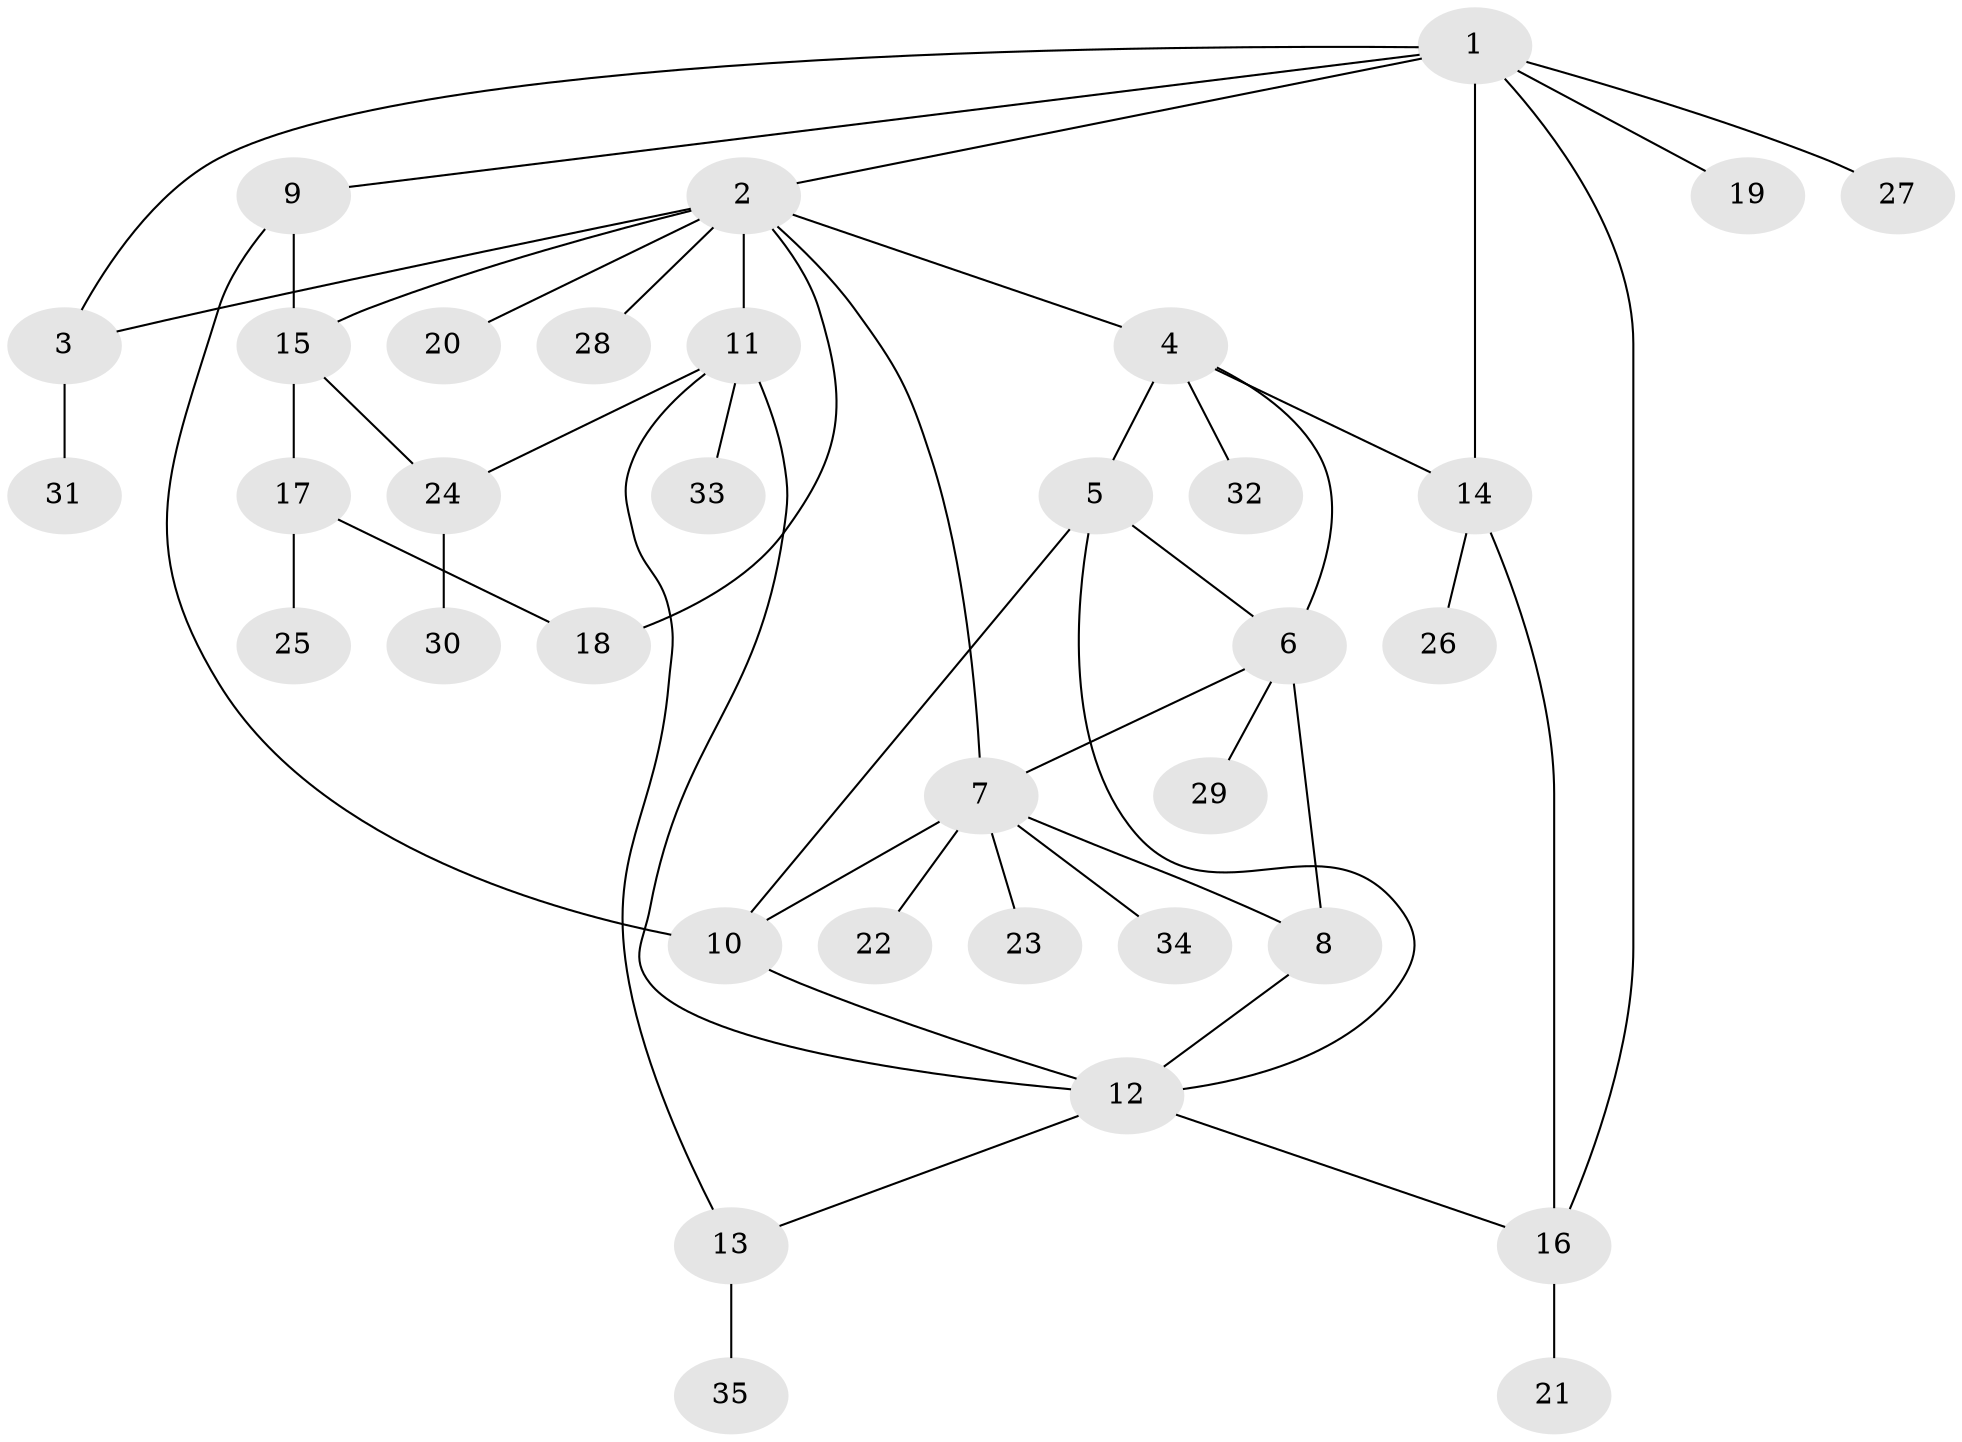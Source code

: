 // original degree distribution, {8: 0.043478260869565216, 10: 0.014492753623188406, 3: 0.10144927536231885, 7: 0.028985507246376812, 4: 0.057971014492753624, 2: 0.2753623188405797, 6: 0.028985507246376812, 1: 0.43478260869565216, 5: 0.014492753623188406}
// Generated by graph-tools (version 1.1) at 2025/37/03/09/25 02:37:25]
// undirected, 35 vertices, 50 edges
graph export_dot {
graph [start="1"]
  node [color=gray90,style=filled];
  1;
  2;
  3;
  4;
  5;
  6;
  7;
  8;
  9;
  10;
  11;
  12;
  13;
  14;
  15;
  16;
  17;
  18;
  19;
  20;
  21;
  22;
  23;
  24;
  25;
  26;
  27;
  28;
  29;
  30;
  31;
  32;
  33;
  34;
  35;
  1 -- 2 [weight=1.0];
  1 -- 3 [weight=1.0];
  1 -- 9 [weight=1.0];
  1 -- 14 [weight=1.0];
  1 -- 16 [weight=1.0];
  1 -- 19 [weight=1.0];
  1 -- 27 [weight=1.0];
  2 -- 3 [weight=1.0];
  2 -- 4 [weight=1.0];
  2 -- 7 [weight=1.0];
  2 -- 11 [weight=1.0];
  2 -- 15 [weight=1.0];
  2 -- 18 [weight=1.0];
  2 -- 20 [weight=1.0];
  2 -- 28 [weight=1.0];
  3 -- 31 [weight=1.0];
  4 -- 5 [weight=2.0];
  4 -- 6 [weight=1.0];
  4 -- 14 [weight=1.0];
  4 -- 32 [weight=1.0];
  5 -- 6 [weight=1.0];
  5 -- 10 [weight=1.0];
  5 -- 12 [weight=1.0];
  6 -- 7 [weight=1.0];
  6 -- 8 [weight=5.0];
  6 -- 29 [weight=1.0];
  7 -- 8 [weight=1.0];
  7 -- 10 [weight=1.0];
  7 -- 22 [weight=1.0];
  7 -- 23 [weight=1.0];
  7 -- 34 [weight=1.0];
  8 -- 12 [weight=1.0];
  9 -- 10 [weight=2.0];
  9 -- 15 [weight=2.0];
  10 -- 12 [weight=1.0];
  11 -- 12 [weight=1.0];
  11 -- 13 [weight=1.0];
  11 -- 24 [weight=1.0];
  11 -- 33 [weight=1.0];
  12 -- 13 [weight=1.0];
  12 -- 16 [weight=1.0];
  13 -- 35 [weight=1.0];
  14 -- 16 [weight=1.0];
  14 -- 26 [weight=2.0];
  15 -- 17 [weight=1.0];
  15 -- 24 [weight=1.0];
  16 -- 21 [weight=1.0];
  17 -- 18 [weight=1.0];
  17 -- 25 [weight=1.0];
  24 -- 30 [weight=1.0];
}
